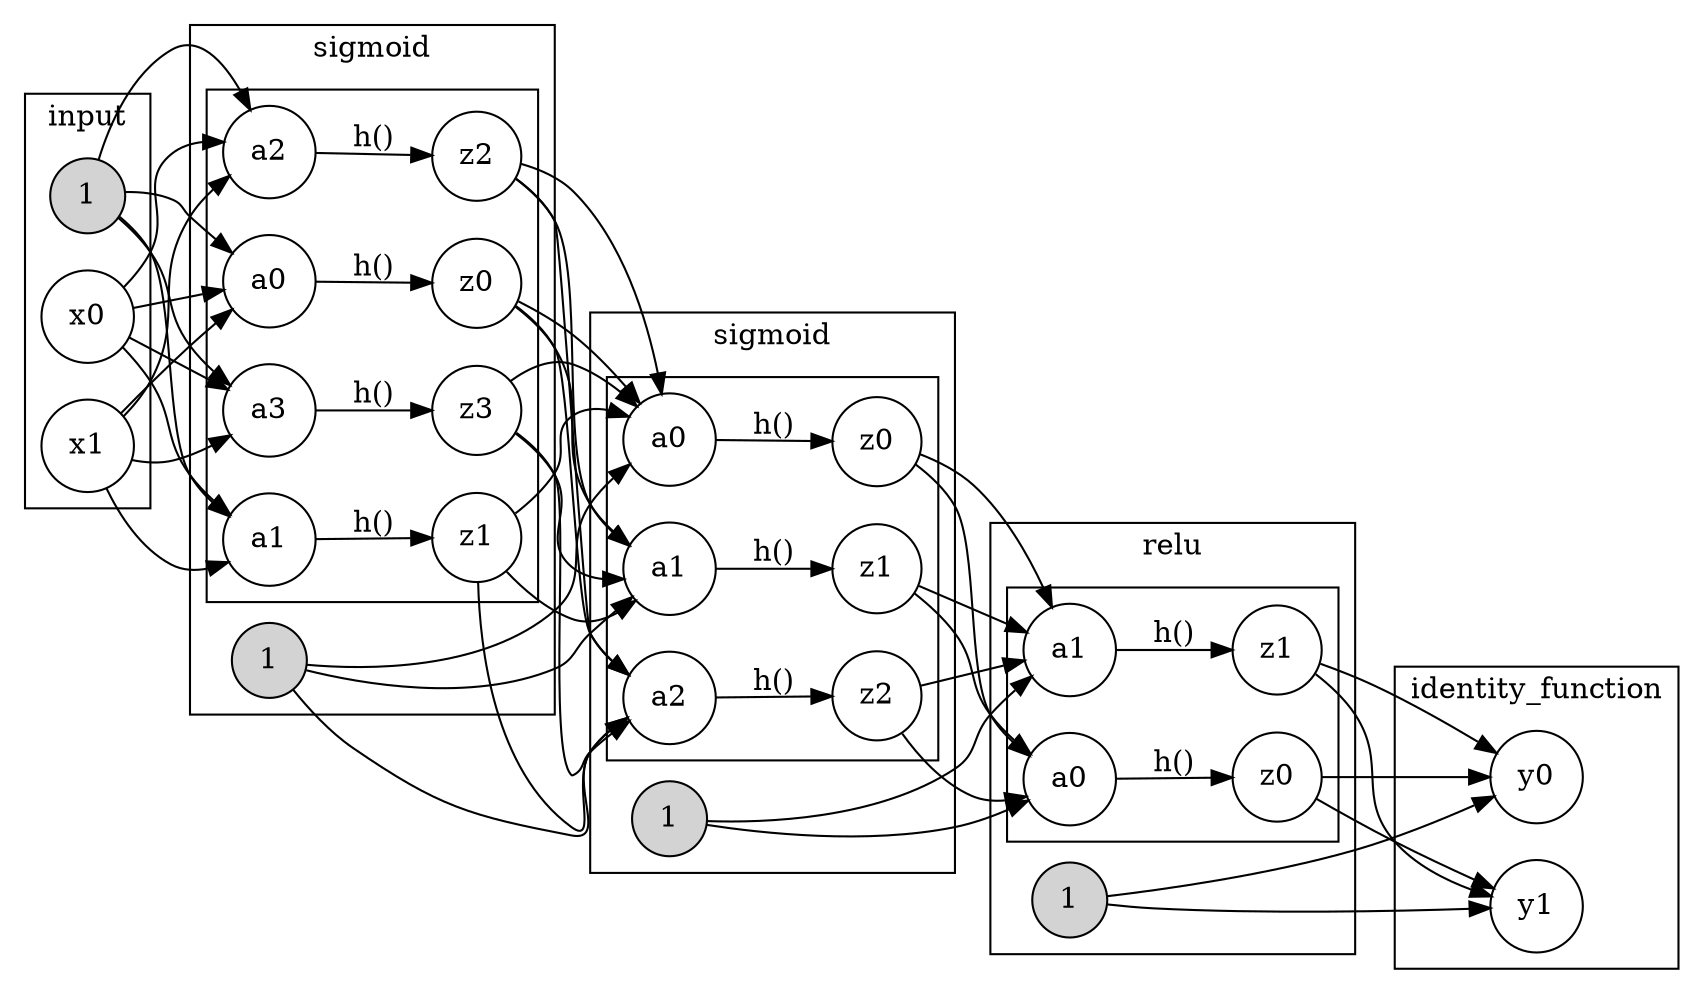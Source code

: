 digraph {
	center=true compound=true labelloc=t rank=same rankdir=LR
	subgraph input {
		graph [cluster=true label=input]
		node [shape=circle]
		ic [label=1 fillcolor=lightgray style=filled]
		i0 [label=x0]
		i1 [label=x1]
	}
	subgraph hidden1 {
		graph [cluster=true label=sigmoid]
		node [shape=circle]
		hidden1c [label=1 fillcolor=lightgray style=filled]
		subgraph hidden1n1 {
			graph [label=""]
			hidden1n0a [label=a0]
			hidden1n0z [label=z0]
			hidden1n0a -> hidden1n0z [label="h()"]
		}
		subgraph hidden1n1 {
			graph [label=""]
			hidden1n1a [label=a1]
			hidden1n1z [label=z1]
			hidden1n1a -> hidden1n1z [label="h()"]
		}
		subgraph hidden1n1 {
			graph [label=""]
			hidden1n2a [label=a2]
			hidden1n2z [label=z2]
			hidden1n2a -> hidden1n2z [label="h()"]
		}
		subgraph hidden1n1 {
			graph [label=""]
			hidden1n3a [label=a3]
			hidden1n3z [label=z3]
			hidden1n3a -> hidden1n3z [label="h()"]
		}
	}
	subgraph hidden2 {
		graph [cluster=true label=sigmoid]
		node [shape=circle]
		hidden2c [label=1 fillcolor=lightgray style=filled]
		subgraph hidden2n1 {
			graph [label=""]
			hidden2n0a [label=a0]
			hidden2n0z [label=z0]
			hidden2n0a -> hidden2n0z [label="h()"]
		}
		subgraph hidden2n1 {
			graph [label=""]
			hidden2n1a [label=a1]
			hidden2n1z [label=z1]
			hidden2n1a -> hidden2n1z [label="h()"]
		}
		subgraph hidden2n1 {
			graph [label=""]
			hidden2n2a [label=a2]
			hidden2n2z [label=z2]
			hidden2n2a -> hidden2n2z [label="h()"]
		}
	}
	subgraph hidden3 {
		graph [cluster=true label=relu]
		node [shape=circle]
		hidden3c [label=1 fillcolor=lightgray style=filled]
		subgraph hidden3n1 {
			graph [label=""]
			hidden3n0a [label=a0]
			hidden3n0z [label=z0]
			hidden3n0a -> hidden3n0z [label="h()"]
		}
		subgraph hidden3n1 {
			graph [label=""]
			hidden3n1a [label=a1]
			hidden3n1z [label=z1]
			hidden3n1a -> hidden3n1z [label="h()"]
		}
	}
	subgraph output {
		graph [cluster=true label=identity_function]
		node [shape=circle]
		o0 [label=y0]
		o1 [label=y1]
	}
	ic -> hidden1n0a
	ic -> hidden1n1a
	ic -> hidden1n2a
	ic -> hidden1n3a
	i0 -> hidden1n0a
	i0 -> hidden1n1a
	i0 -> hidden1n2a
	i0 -> hidden1n3a
	i1 -> hidden1n0a
	i1 -> hidden1n1a
	i1 -> hidden1n2a
	i1 -> hidden1n3a
	hidden1c -> hidden2n0a
	hidden1c -> hidden2n1a
	hidden1c -> hidden2n2a
	hidden1n0z -> hidden2n0a
	hidden1n0z -> hidden2n1a
	hidden1n0z -> hidden2n2a
	hidden1n1z -> hidden2n0a
	hidden1n1z -> hidden2n1a
	hidden1n1z -> hidden2n2a
	hidden1n2z -> hidden2n0a
	hidden1n2z -> hidden2n1a
	hidden1n2z -> hidden2n2a
	hidden1n3z -> hidden2n0a
	hidden1n3z -> hidden2n1a
	hidden1n3z -> hidden2n2a
	hidden2c -> hidden3n0a
	hidden2c -> hidden3n1a
	hidden2n0z -> hidden3n0a
	hidden2n0z -> hidden3n1a
	hidden2n1z -> hidden3n0a
	hidden2n1z -> hidden3n1a
	hidden2n2z -> hidden3n0a
	hidden2n2z -> hidden3n1a
	hidden3c -> o0
	hidden3c -> o1
	hidden3n0z -> o0
	hidden3n0z -> o1
	hidden3n1z -> o0
	hidden3n1z -> o1
}
